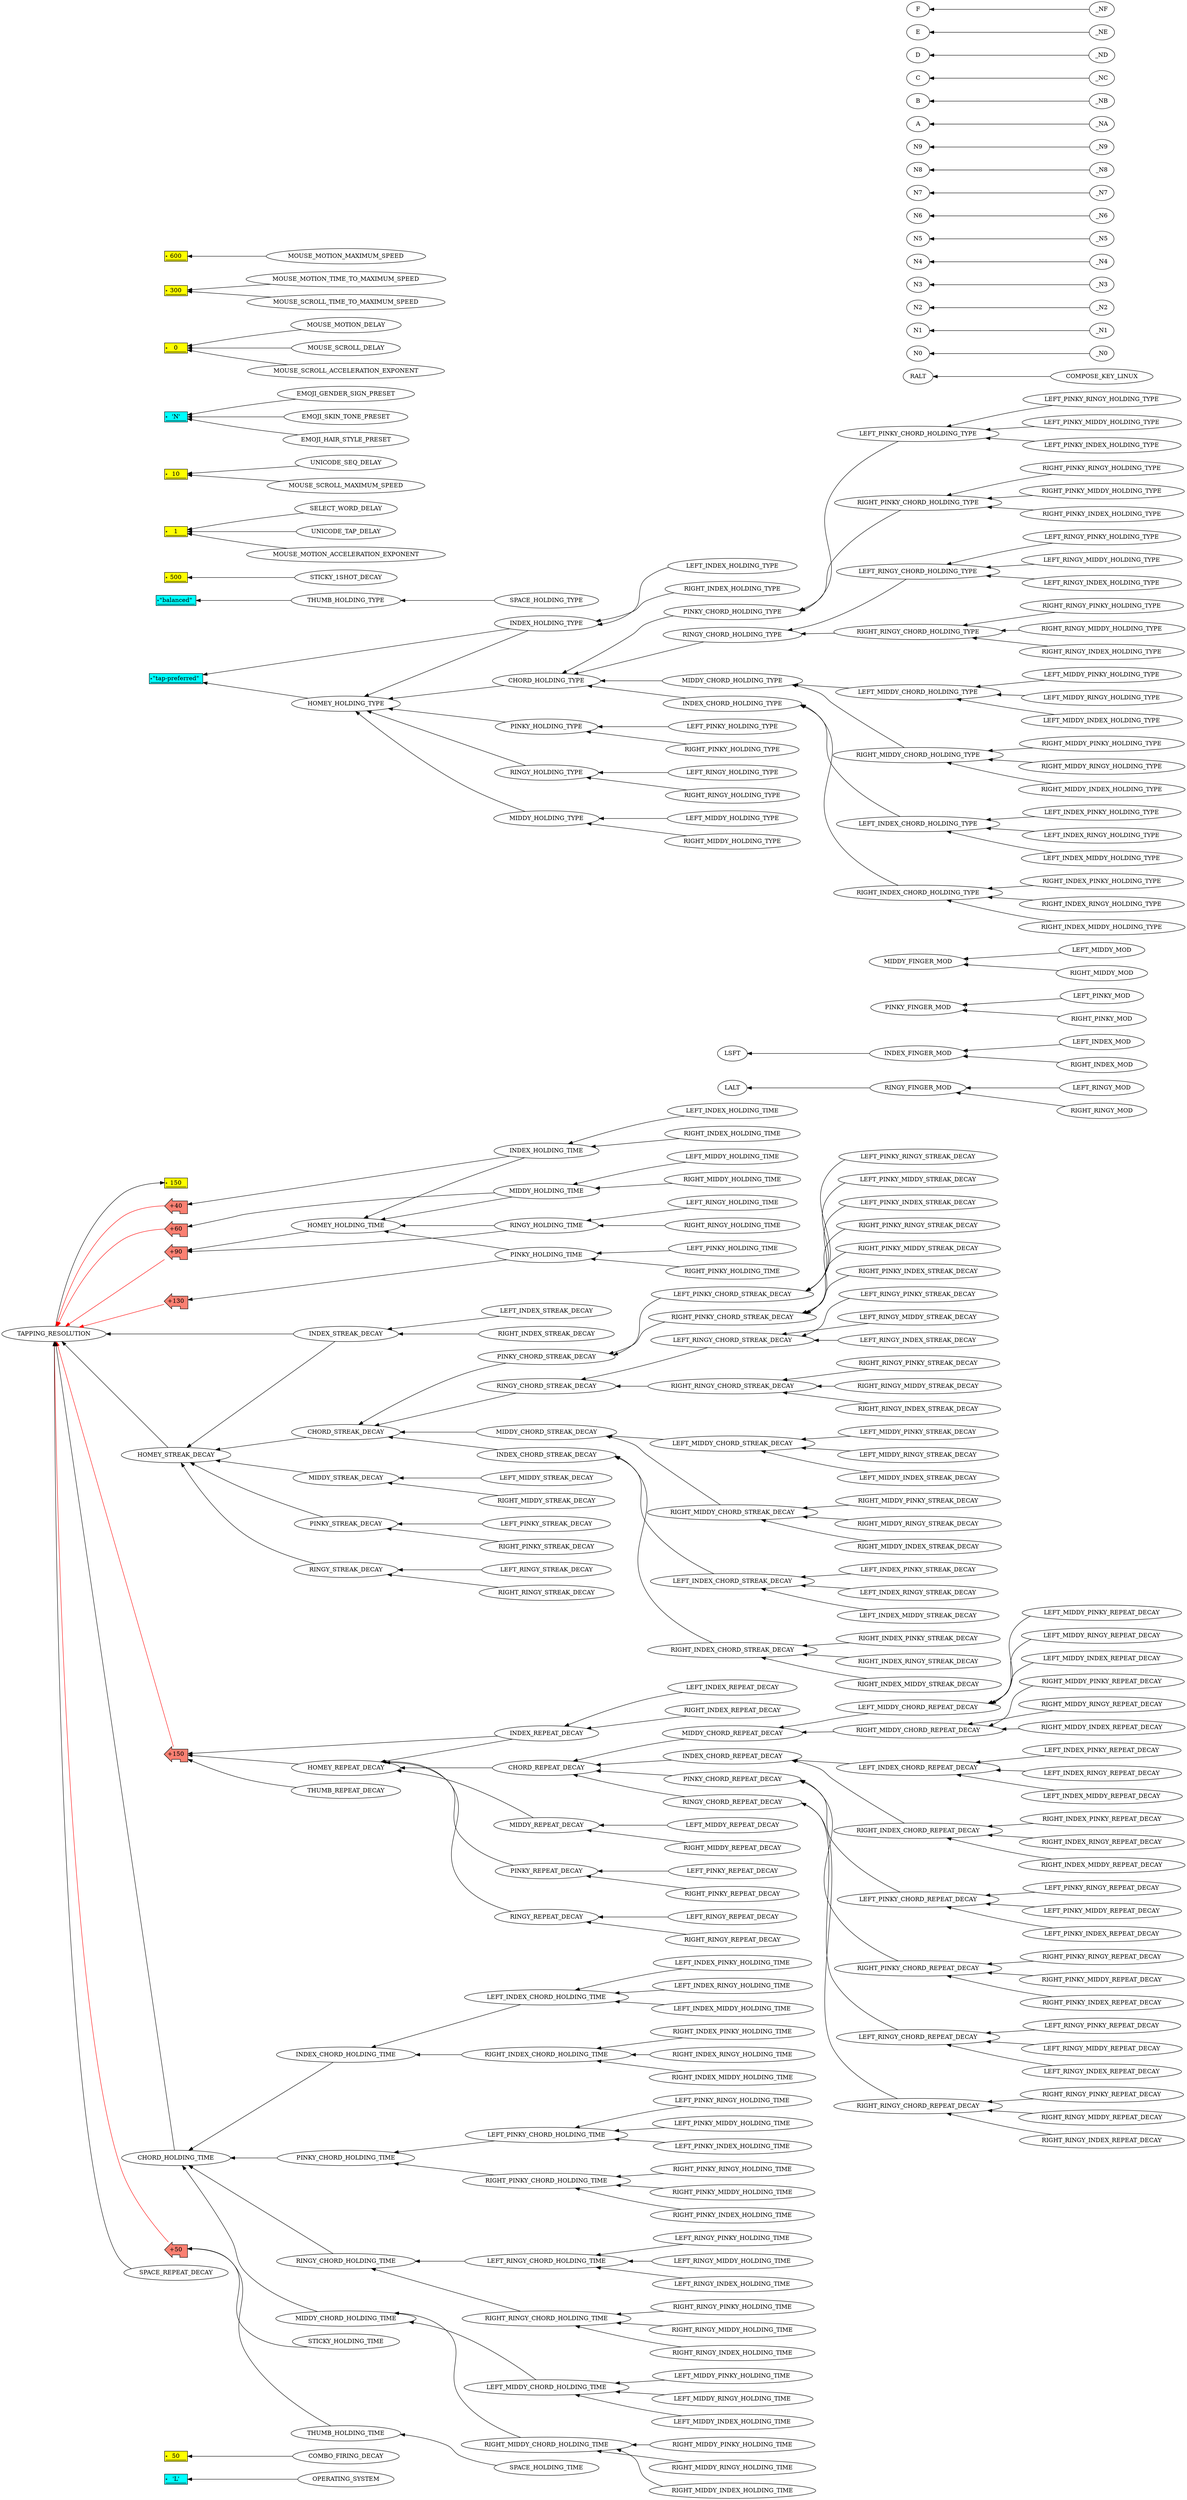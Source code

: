 digraph settings {
  graph [rankdir=RL]

  subgraph defaults {

    OPERATING_SYSTEM -> "'L'"

    COMBO_FIRING_DECAY -> NUMBER_50

    TAPPING_RESOLUTION -> NUMBER_150

    RINGY_FINGER_MOD -> LALT

    INDEX_FINGER_MOD -> LSFT

    LEFT_PINKY_MOD -> PINKY_FINGER_MOD

    RIGHT_PINKY_MOD -> PINKY_FINGER_MOD

    LEFT_RINGY_MOD -> RINGY_FINGER_MOD

    RIGHT_RINGY_MOD -> RINGY_FINGER_MOD

    LEFT_MIDDY_MOD -> MIDDY_FINGER_MOD

    RIGHT_MIDDY_MOD -> MIDDY_FINGER_MOD

    LEFT_INDEX_MOD -> INDEX_FINGER_MOD

    RIGHT_INDEX_MOD -> INDEX_FINGER_MOD

    HOMEY_HOLDING_TYPE -> "\"tap-preferred\""

    HOMEY_HOLDING_TIME -> "+90"

    INDEX_HOLDING_TIME -> "+40"

    MIDDY_HOLDING_TIME -> "+60"

    RINGY_HOLDING_TIME -> "+90"

    PINKY_HOLDING_TIME -> "+130"

    HOMEY_STREAK_DECAY -> TAPPING_RESOLUTION

    HOMEY_REPEAT_DECAY -> "+150"

    CHORD_HOLDING_TYPE -> HOMEY_HOLDING_TYPE

    CHORD_HOLDING_TIME -> TAPPING_RESOLUTION

    CHORD_STREAK_DECAY -> HOMEY_STREAK_DECAY

    CHORD_REPEAT_DECAY -> HOMEY_REPEAT_DECAY

    INDEX_HOLDING_TYPE -> "\"tap-preferred\""

    INDEX_STREAK_DECAY -> TAPPING_RESOLUTION

    INDEX_REPEAT_DECAY -> "+150"

    THUMB_HOLDING_TYPE -> "\"balanced\""

    THUMB_HOLDING_TIME -> "+50"

    THUMB_REPEAT_DECAY -> "+150"

    SPACE_HOLDING_TYPE -> THUMB_HOLDING_TYPE

    SPACE_HOLDING_TIME -> THUMB_HOLDING_TIME

    SPACE_REPEAT_DECAY -> TAPPING_RESOLUTION

    PINKY_HOLDING_TYPE -> HOMEY_HOLDING_TYPE

    PINKY_CHORD_HOLDING_TYPE -> CHORD_HOLDING_TYPE

    LEFT_PINKY_CHORD_HOLDING_TYPE -> PINKY_CHORD_HOLDING_TYPE

    RIGHT_PINKY_CHORD_HOLDING_TYPE -> PINKY_CHORD_HOLDING_TYPE

    PINKY_HOLDING_TIME -> HOMEY_HOLDING_TIME

    PINKY_CHORD_HOLDING_TIME -> CHORD_HOLDING_TIME

    LEFT_PINKY_CHORD_HOLDING_TIME -> PINKY_CHORD_HOLDING_TIME

    RIGHT_PINKY_CHORD_HOLDING_TIME -> PINKY_CHORD_HOLDING_TIME

    PINKY_STREAK_DECAY -> HOMEY_STREAK_DECAY

    PINKY_CHORD_STREAK_DECAY -> CHORD_STREAK_DECAY

    LEFT_PINKY_CHORD_STREAK_DECAY -> PINKY_CHORD_STREAK_DECAY

    RIGHT_PINKY_CHORD_STREAK_DECAY -> PINKY_CHORD_STREAK_DECAY

    PINKY_REPEAT_DECAY -> HOMEY_REPEAT_DECAY

    PINKY_CHORD_REPEAT_DECAY -> CHORD_REPEAT_DECAY

    LEFT_PINKY_CHORD_REPEAT_DECAY -> PINKY_CHORD_REPEAT_DECAY

    RIGHT_PINKY_CHORD_REPEAT_DECAY -> PINKY_CHORD_REPEAT_DECAY

    RINGY_HOLDING_TYPE -> HOMEY_HOLDING_TYPE

    RINGY_CHORD_HOLDING_TYPE -> CHORD_HOLDING_TYPE

    LEFT_RINGY_CHORD_HOLDING_TYPE -> RINGY_CHORD_HOLDING_TYPE

    RIGHT_RINGY_CHORD_HOLDING_TYPE -> RINGY_CHORD_HOLDING_TYPE

    RINGY_HOLDING_TIME -> HOMEY_HOLDING_TIME

    RINGY_CHORD_HOLDING_TIME -> CHORD_HOLDING_TIME

    LEFT_RINGY_CHORD_HOLDING_TIME -> RINGY_CHORD_HOLDING_TIME

    RIGHT_RINGY_CHORD_HOLDING_TIME -> RINGY_CHORD_HOLDING_TIME

    RINGY_STREAK_DECAY -> HOMEY_STREAK_DECAY

    RINGY_CHORD_STREAK_DECAY -> CHORD_STREAK_DECAY

    LEFT_RINGY_CHORD_STREAK_DECAY -> RINGY_CHORD_STREAK_DECAY

    RIGHT_RINGY_CHORD_STREAK_DECAY -> RINGY_CHORD_STREAK_DECAY

    RINGY_REPEAT_DECAY -> HOMEY_REPEAT_DECAY

    RINGY_CHORD_REPEAT_DECAY -> CHORD_REPEAT_DECAY

    LEFT_RINGY_CHORD_REPEAT_DECAY -> RINGY_CHORD_REPEAT_DECAY

    RIGHT_RINGY_CHORD_REPEAT_DECAY -> RINGY_CHORD_REPEAT_DECAY

    MIDDY_HOLDING_TYPE -> HOMEY_HOLDING_TYPE

    MIDDY_CHORD_HOLDING_TYPE -> CHORD_HOLDING_TYPE

    LEFT_MIDDY_CHORD_HOLDING_TYPE -> MIDDY_CHORD_HOLDING_TYPE

    RIGHT_MIDDY_CHORD_HOLDING_TYPE -> MIDDY_CHORD_HOLDING_TYPE

    MIDDY_HOLDING_TIME -> HOMEY_HOLDING_TIME

    MIDDY_CHORD_HOLDING_TIME -> CHORD_HOLDING_TIME

    LEFT_MIDDY_CHORD_HOLDING_TIME -> MIDDY_CHORD_HOLDING_TIME

    RIGHT_MIDDY_CHORD_HOLDING_TIME -> MIDDY_CHORD_HOLDING_TIME

    MIDDY_STREAK_DECAY -> HOMEY_STREAK_DECAY

    MIDDY_CHORD_STREAK_DECAY -> CHORD_STREAK_DECAY

    LEFT_MIDDY_CHORD_STREAK_DECAY -> MIDDY_CHORD_STREAK_DECAY

    RIGHT_MIDDY_CHORD_STREAK_DECAY -> MIDDY_CHORD_STREAK_DECAY

    MIDDY_REPEAT_DECAY -> HOMEY_REPEAT_DECAY

    MIDDY_CHORD_REPEAT_DECAY -> CHORD_REPEAT_DECAY

    LEFT_MIDDY_CHORD_REPEAT_DECAY -> MIDDY_CHORD_REPEAT_DECAY

    RIGHT_MIDDY_CHORD_REPEAT_DECAY -> MIDDY_CHORD_REPEAT_DECAY

    INDEX_HOLDING_TYPE -> HOMEY_HOLDING_TYPE

    INDEX_CHORD_HOLDING_TYPE -> CHORD_HOLDING_TYPE

    LEFT_INDEX_CHORD_HOLDING_TYPE -> INDEX_CHORD_HOLDING_TYPE

    RIGHT_INDEX_CHORD_HOLDING_TYPE -> INDEX_CHORD_HOLDING_TYPE

    INDEX_HOLDING_TIME -> HOMEY_HOLDING_TIME

    INDEX_CHORD_HOLDING_TIME -> CHORD_HOLDING_TIME

    LEFT_INDEX_CHORD_HOLDING_TIME -> INDEX_CHORD_HOLDING_TIME

    RIGHT_INDEX_CHORD_HOLDING_TIME -> INDEX_CHORD_HOLDING_TIME

    INDEX_STREAK_DECAY -> HOMEY_STREAK_DECAY

    INDEX_CHORD_STREAK_DECAY -> CHORD_STREAK_DECAY

    LEFT_INDEX_CHORD_STREAK_DECAY -> INDEX_CHORD_STREAK_DECAY

    RIGHT_INDEX_CHORD_STREAK_DECAY -> INDEX_CHORD_STREAK_DECAY

    INDEX_REPEAT_DECAY -> HOMEY_REPEAT_DECAY

    INDEX_CHORD_REPEAT_DECAY -> CHORD_REPEAT_DECAY

    LEFT_INDEX_CHORD_REPEAT_DECAY -> INDEX_CHORD_REPEAT_DECAY

    RIGHT_INDEX_CHORD_REPEAT_DECAY -> INDEX_CHORD_REPEAT_DECAY

    LEFT_PINKY_HOLDING_TYPE -> PINKY_HOLDING_TYPE

    LEFT_PINKY_HOLDING_TIME -> PINKY_HOLDING_TIME

    LEFT_PINKY_STREAK_DECAY -> PINKY_STREAK_DECAY

    LEFT_PINKY_REPEAT_DECAY -> PINKY_REPEAT_DECAY

    RIGHT_PINKY_HOLDING_TYPE -> PINKY_HOLDING_TYPE

    RIGHT_PINKY_HOLDING_TIME -> PINKY_HOLDING_TIME

    RIGHT_PINKY_STREAK_DECAY -> PINKY_STREAK_DECAY

    RIGHT_PINKY_REPEAT_DECAY -> PINKY_REPEAT_DECAY

    LEFT_RINGY_HOLDING_TYPE -> RINGY_HOLDING_TYPE

    LEFT_RINGY_HOLDING_TIME -> RINGY_HOLDING_TIME

    LEFT_RINGY_STREAK_DECAY -> RINGY_STREAK_DECAY

    LEFT_RINGY_REPEAT_DECAY -> RINGY_REPEAT_DECAY

    RIGHT_RINGY_HOLDING_TYPE -> RINGY_HOLDING_TYPE

    RIGHT_RINGY_HOLDING_TIME -> RINGY_HOLDING_TIME

    RIGHT_RINGY_STREAK_DECAY -> RINGY_STREAK_DECAY

    RIGHT_RINGY_REPEAT_DECAY -> RINGY_REPEAT_DECAY

    LEFT_MIDDY_HOLDING_TYPE -> MIDDY_HOLDING_TYPE

    LEFT_MIDDY_HOLDING_TIME -> MIDDY_HOLDING_TIME

    LEFT_MIDDY_STREAK_DECAY -> MIDDY_STREAK_DECAY

    LEFT_MIDDY_REPEAT_DECAY -> MIDDY_REPEAT_DECAY

    RIGHT_MIDDY_HOLDING_TYPE -> MIDDY_HOLDING_TYPE

    RIGHT_MIDDY_HOLDING_TIME -> MIDDY_HOLDING_TIME

    RIGHT_MIDDY_STREAK_DECAY -> MIDDY_STREAK_DECAY

    RIGHT_MIDDY_REPEAT_DECAY -> MIDDY_REPEAT_DECAY

    LEFT_INDEX_HOLDING_TYPE -> INDEX_HOLDING_TYPE

    LEFT_INDEX_HOLDING_TIME -> INDEX_HOLDING_TIME

    LEFT_INDEX_STREAK_DECAY -> INDEX_STREAK_DECAY

    LEFT_INDEX_REPEAT_DECAY -> INDEX_REPEAT_DECAY

    RIGHT_INDEX_HOLDING_TYPE -> INDEX_HOLDING_TYPE

    RIGHT_INDEX_HOLDING_TIME -> INDEX_HOLDING_TIME

    RIGHT_INDEX_STREAK_DECAY -> INDEX_STREAK_DECAY

    RIGHT_INDEX_REPEAT_DECAY -> INDEX_REPEAT_DECAY

    LEFT_RINGY_PINKY_HOLDING_TYPE -> LEFT_RINGY_CHORD_HOLDING_TYPE

    LEFT_RINGY_PINKY_HOLDING_TIME -> LEFT_RINGY_CHORD_HOLDING_TIME

    LEFT_RINGY_PINKY_STREAK_DECAY -> LEFT_RINGY_CHORD_STREAK_DECAY

    LEFT_RINGY_PINKY_REPEAT_DECAY -> LEFT_RINGY_CHORD_REPEAT_DECAY

    LEFT_MIDDY_PINKY_HOLDING_TYPE -> LEFT_MIDDY_CHORD_HOLDING_TYPE

    LEFT_MIDDY_PINKY_HOLDING_TIME -> LEFT_MIDDY_CHORD_HOLDING_TIME

    LEFT_MIDDY_PINKY_STREAK_DECAY -> LEFT_MIDDY_CHORD_STREAK_DECAY

    LEFT_MIDDY_PINKY_REPEAT_DECAY -> LEFT_MIDDY_CHORD_REPEAT_DECAY

    LEFT_INDEX_PINKY_HOLDING_TYPE -> LEFT_INDEX_CHORD_HOLDING_TYPE

    LEFT_INDEX_PINKY_HOLDING_TIME -> LEFT_INDEX_CHORD_HOLDING_TIME

    LEFT_INDEX_PINKY_STREAK_DECAY -> LEFT_INDEX_CHORD_STREAK_DECAY

    LEFT_INDEX_PINKY_REPEAT_DECAY -> LEFT_INDEX_CHORD_REPEAT_DECAY

    RIGHT_RINGY_PINKY_HOLDING_TYPE -> RIGHT_RINGY_CHORD_HOLDING_TYPE

    RIGHT_RINGY_PINKY_HOLDING_TIME -> RIGHT_RINGY_CHORD_HOLDING_TIME

    RIGHT_RINGY_PINKY_STREAK_DECAY -> RIGHT_RINGY_CHORD_STREAK_DECAY

    RIGHT_RINGY_PINKY_REPEAT_DECAY -> RIGHT_RINGY_CHORD_REPEAT_DECAY

    RIGHT_MIDDY_PINKY_HOLDING_TYPE -> RIGHT_MIDDY_CHORD_HOLDING_TYPE

    RIGHT_MIDDY_PINKY_HOLDING_TIME -> RIGHT_MIDDY_CHORD_HOLDING_TIME

    RIGHT_MIDDY_PINKY_STREAK_DECAY -> RIGHT_MIDDY_CHORD_STREAK_DECAY

    RIGHT_MIDDY_PINKY_REPEAT_DECAY -> RIGHT_MIDDY_CHORD_REPEAT_DECAY

    RIGHT_INDEX_PINKY_HOLDING_TYPE -> RIGHT_INDEX_CHORD_HOLDING_TYPE

    RIGHT_INDEX_PINKY_HOLDING_TIME -> RIGHT_INDEX_CHORD_HOLDING_TIME

    RIGHT_INDEX_PINKY_STREAK_DECAY -> RIGHT_INDEX_CHORD_STREAK_DECAY

    RIGHT_INDEX_PINKY_REPEAT_DECAY -> RIGHT_INDEX_CHORD_REPEAT_DECAY

    LEFT_PINKY_RINGY_HOLDING_TYPE -> LEFT_PINKY_CHORD_HOLDING_TYPE

    LEFT_PINKY_RINGY_HOLDING_TIME -> LEFT_PINKY_CHORD_HOLDING_TIME

    LEFT_PINKY_RINGY_STREAK_DECAY -> LEFT_PINKY_CHORD_STREAK_DECAY

    LEFT_PINKY_RINGY_REPEAT_DECAY -> LEFT_PINKY_CHORD_REPEAT_DECAY

    LEFT_MIDDY_RINGY_HOLDING_TYPE -> LEFT_MIDDY_CHORD_HOLDING_TYPE

    LEFT_MIDDY_RINGY_HOLDING_TIME -> LEFT_MIDDY_CHORD_HOLDING_TIME

    LEFT_MIDDY_RINGY_STREAK_DECAY -> LEFT_MIDDY_CHORD_STREAK_DECAY

    LEFT_MIDDY_RINGY_REPEAT_DECAY -> LEFT_MIDDY_CHORD_REPEAT_DECAY

    LEFT_INDEX_RINGY_HOLDING_TYPE -> LEFT_INDEX_CHORD_HOLDING_TYPE

    LEFT_INDEX_RINGY_HOLDING_TIME -> LEFT_INDEX_CHORD_HOLDING_TIME

    LEFT_INDEX_RINGY_STREAK_DECAY -> LEFT_INDEX_CHORD_STREAK_DECAY

    LEFT_INDEX_RINGY_REPEAT_DECAY -> LEFT_INDEX_CHORD_REPEAT_DECAY

    RIGHT_PINKY_RINGY_HOLDING_TYPE -> RIGHT_PINKY_CHORD_HOLDING_TYPE

    RIGHT_PINKY_RINGY_HOLDING_TIME -> RIGHT_PINKY_CHORD_HOLDING_TIME

    RIGHT_PINKY_RINGY_STREAK_DECAY -> RIGHT_PINKY_CHORD_STREAK_DECAY

    RIGHT_PINKY_RINGY_REPEAT_DECAY -> RIGHT_PINKY_CHORD_REPEAT_DECAY

    RIGHT_MIDDY_RINGY_HOLDING_TYPE -> RIGHT_MIDDY_CHORD_HOLDING_TYPE

    RIGHT_MIDDY_RINGY_HOLDING_TIME -> RIGHT_MIDDY_CHORD_HOLDING_TIME

    RIGHT_MIDDY_RINGY_STREAK_DECAY -> RIGHT_MIDDY_CHORD_STREAK_DECAY

    RIGHT_MIDDY_RINGY_REPEAT_DECAY -> RIGHT_MIDDY_CHORD_REPEAT_DECAY

    RIGHT_INDEX_RINGY_HOLDING_TYPE -> RIGHT_INDEX_CHORD_HOLDING_TYPE

    RIGHT_INDEX_RINGY_HOLDING_TIME -> RIGHT_INDEX_CHORD_HOLDING_TIME

    RIGHT_INDEX_RINGY_STREAK_DECAY -> RIGHT_INDEX_CHORD_STREAK_DECAY

    RIGHT_INDEX_RINGY_REPEAT_DECAY -> RIGHT_INDEX_CHORD_REPEAT_DECAY

    LEFT_PINKY_MIDDY_HOLDING_TYPE -> LEFT_PINKY_CHORD_HOLDING_TYPE

    LEFT_PINKY_MIDDY_HOLDING_TIME -> LEFT_PINKY_CHORD_HOLDING_TIME

    LEFT_PINKY_MIDDY_STREAK_DECAY -> LEFT_PINKY_CHORD_STREAK_DECAY

    LEFT_PINKY_MIDDY_REPEAT_DECAY -> LEFT_PINKY_CHORD_REPEAT_DECAY

    LEFT_RINGY_MIDDY_HOLDING_TYPE -> LEFT_RINGY_CHORD_HOLDING_TYPE

    LEFT_RINGY_MIDDY_HOLDING_TIME -> LEFT_RINGY_CHORD_HOLDING_TIME

    LEFT_RINGY_MIDDY_STREAK_DECAY -> LEFT_RINGY_CHORD_STREAK_DECAY

    LEFT_RINGY_MIDDY_REPEAT_DECAY -> LEFT_RINGY_CHORD_REPEAT_DECAY

    LEFT_INDEX_MIDDY_HOLDING_TYPE -> LEFT_INDEX_CHORD_HOLDING_TYPE

    LEFT_INDEX_MIDDY_HOLDING_TIME -> LEFT_INDEX_CHORD_HOLDING_TIME

    LEFT_INDEX_MIDDY_STREAK_DECAY -> LEFT_INDEX_CHORD_STREAK_DECAY

    LEFT_INDEX_MIDDY_REPEAT_DECAY -> LEFT_INDEX_CHORD_REPEAT_DECAY

    RIGHT_PINKY_MIDDY_HOLDING_TYPE -> RIGHT_PINKY_CHORD_HOLDING_TYPE

    RIGHT_PINKY_MIDDY_HOLDING_TIME -> RIGHT_PINKY_CHORD_HOLDING_TIME

    RIGHT_PINKY_MIDDY_STREAK_DECAY -> RIGHT_PINKY_CHORD_STREAK_DECAY

    RIGHT_PINKY_MIDDY_REPEAT_DECAY -> RIGHT_PINKY_CHORD_REPEAT_DECAY

    RIGHT_RINGY_MIDDY_HOLDING_TYPE -> RIGHT_RINGY_CHORD_HOLDING_TYPE

    RIGHT_RINGY_MIDDY_HOLDING_TIME -> RIGHT_RINGY_CHORD_HOLDING_TIME

    RIGHT_RINGY_MIDDY_STREAK_DECAY -> RIGHT_RINGY_CHORD_STREAK_DECAY

    RIGHT_RINGY_MIDDY_REPEAT_DECAY -> RIGHT_RINGY_CHORD_REPEAT_DECAY

    RIGHT_INDEX_MIDDY_HOLDING_TYPE -> RIGHT_INDEX_CHORD_HOLDING_TYPE

    RIGHT_INDEX_MIDDY_HOLDING_TIME -> RIGHT_INDEX_CHORD_HOLDING_TIME

    RIGHT_INDEX_MIDDY_STREAK_DECAY -> RIGHT_INDEX_CHORD_STREAK_DECAY

    RIGHT_INDEX_MIDDY_REPEAT_DECAY -> RIGHT_INDEX_CHORD_REPEAT_DECAY

    LEFT_PINKY_INDEX_HOLDING_TYPE -> LEFT_PINKY_CHORD_HOLDING_TYPE

    LEFT_PINKY_INDEX_HOLDING_TIME -> LEFT_PINKY_CHORD_HOLDING_TIME

    LEFT_PINKY_INDEX_STREAK_DECAY -> LEFT_PINKY_CHORD_STREAK_DECAY

    LEFT_PINKY_INDEX_REPEAT_DECAY -> LEFT_PINKY_CHORD_REPEAT_DECAY

    LEFT_RINGY_INDEX_HOLDING_TYPE -> LEFT_RINGY_CHORD_HOLDING_TYPE

    LEFT_RINGY_INDEX_HOLDING_TIME -> LEFT_RINGY_CHORD_HOLDING_TIME

    LEFT_RINGY_INDEX_STREAK_DECAY -> LEFT_RINGY_CHORD_STREAK_DECAY

    LEFT_RINGY_INDEX_REPEAT_DECAY -> LEFT_RINGY_CHORD_REPEAT_DECAY

    LEFT_MIDDY_INDEX_HOLDING_TYPE -> LEFT_MIDDY_CHORD_HOLDING_TYPE

    LEFT_MIDDY_INDEX_HOLDING_TIME -> LEFT_MIDDY_CHORD_HOLDING_TIME

    LEFT_MIDDY_INDEX_STREAK_DECAY -> LEFT_MIDDY_CHORD_STREAK_DECAY

    LEFT_MIDDY_INDEX_REPEAT_DECAY -> LEFT_MIDDY_CHORD_REPEAT_DECAY

    RIGHT_PINKY_INDEX_HOLDING_TYPE -> RIGHT_PINKY_CHORD_HOLDING_TYPE

    RIGHT_PINKY_INDEX_HOLDING_TIME -> RIGHT_PINKY_CHORD_HOLDING_TIME

    RIGHT_PINKY_INDEX_STREAK_DECAY -> RIGHT_PINKY_CHORD_STREAK_DECAY

    RIGHT_PINKY_INDEX_REPEAT_DECAY -> RIGHT_PINKY_CHORD_REPEAT_DECAY

    RIGHT_RINGY_INDEX_HOLDING_TYPE -> RIGHT_RINGY_CHORD_HOLDING_TYPE

    RIGHT_RINGY_INDEX_HOLDING_TIME -> RIGHT_RINGY_CHORD_HOLDING_TIME

    RIGHT_RINGY_INDEX_STREAK_DECAY -> RIGHT_RINGY_CHORD_STREAK_DECAY

    RIGHT_RINGY_INDEX_REPEAT_DECAY -> RIGHT_RINGY_CHORD_REPEAT_DECAY

    RIGHT_MIDDY_INDEX_HOLDING_TYPE -> RIGHT_MIDDY_CHORD_HOLDING_TYPE

    RIGHT_MIDDY_INDEX_HOLDING_TIME -> RIGHT_MIDDY_CHORD_HOLDING_TIME

    RIGHT_MIDDY_INDEX_STREAK_DECAY -> RIGHT_MIDDY_CHORD_STREAK_DECAY

    RIGHT_MIDDY_INDEX_REPEAT_DECAY -> RIGHT_MIDDY_CHORD_REPEAT_DECAY

    STICKY_1SHOT_DECAY -> NUMBER_500

    STICKY_HOLDING_TIME -> "+50"

    SELECT_WORD_DELAY -> NUMBER_1

    UNICODE_TAP_DELAY -> NUMBER_1

    UNICODE_SEQ_DELAY -> NUMBER_10

    COMPOSE_KEY_LINUX -> RALT

    _N0 -> N0

    _N1 -> N1

    _N2 -> N2

    _N3 -> N3

    _N4 -> N4

    _N5 -> N5

    _N6 -> N6

    _N7 -> N7

    _N8 -> N8

    _N9 -> N9

    _NA -> A

    _NB -> B

    _NC -> C

    _ND -> D

    _NE -> E

    _NF -> F

    EMOJI_GENDER_SIGN_PRESET -> "'N'"

    EMOJI_SKIN_TONE_PRESET -> "'N'"

    EMOJI_HAIR_STYLE_PRESET -> "'N'"

    MOUSE_MOTION_DELAY -> NUMBER_0

    MOUSE_MOTION_ACCELERATION_EXPONENT -> NUMBER_1

    MOUSE_MOTION_TIME_TO_MAXIMUM_SPEED -> NUMBER_300

    MOUSE_MOTION_MAXIMUM_SPEED -> NUMBER_600

    MOUSE_SCROLL_DELAY -> NUMBER_0

    MOUSE_SCROLL_ACCELERATION_EXPONENT -> NUMBER_0

    MOUSE_SCROLL_TIME_TO_MAXIMUM_SPEED -> NUMBER_300

    MOUSE_SCROLL_MAXIMUM_SPEED -> NUMBER_10


  "+90" -> TAPPING_RESOLUTION [color=red]

  "+40" -> TAPPING_RESOLUTION [color=red]

  "+60" -> TAPPING_RESOLUTION [color=red]

  "+130" -> TAPPING_RESOLUTION [color=red]

  "+150" -> TAPPING_RESOLUTION [color=red]

  "+50" -> TAPPING_RESOLUTION [color=red]

  }

  subgraph values {
    graph [rank=same]

    
      "'L'" [label="'L'", style=filled, fillcolor=cyan, shape=signature]
    
      "\"tap-preferred\"" [label="\"tap-preferred\"", style=filled, fillcolor=cyan, shape=signature]
    
      "+90" [label="+90", style=filled, fillcolor=cyan, shape=signature]
    
      "+150" [label="+150", style=filled, fillcolor=cyan, shape=signature]
    
      "\"balanced\"" [label="\"balanced\"", style=filled, fillcolor=cyan, shape=signature]
    
      "+50" [label="+50", style=filled, fillcolor=cyan, shape=signature]
    
      "'N'" [label="'N'", style=filled, fillcolor=cyan, shape=signature]
    

    
      NUMBER_50 [label="50", style=filled, fillcolor=yellow, shape=signature]
    
      NUMBER_150 [label="150", style=filled, fillcolor=yellow, shape=signature]
    
      NUMBER_500 [label="500", style=filled, fillcolor=yellow, shape=signature]
    
      NUMBER_1 [label="1", style=filled, fillcolor=yellow, shape=signature]
    
      NUMBER_10 [label="10", style=filled, fillcolor=yellow, shape=signature]
    
      NUMBER_0 [label="0", style=filled, fillcolor=yellow, shape=signature]
    
      NUMBER_300 [label="300", style=filled, fillcolor=yellow, shape=signature]
    
      NUMBER_600 [label="600", style=filled, fillcolor=yellow, shape=signature]
    

    
      "+90" [label="+90", style=filled, fillcolor=salmon, shape=lpromoter]
    
      "+40" [label="+40", style=filled, fillcolor=salmon, shape=lpromoter]
    
      "+60" [label="+60", style=filled, fillcolor=salmon, shape=lpromoter]
    
      "+130" [label="+130", style=filled, fillcolor=salmon, shape=lpromoter]
    
      "+150" [label="+150", style=filled, fillcolor=salmon, shape=lpromoter]
    
      "+50" [label="+50", style=filled, fillcolor=salmon, shape=lpromoter]
    
  }
}
